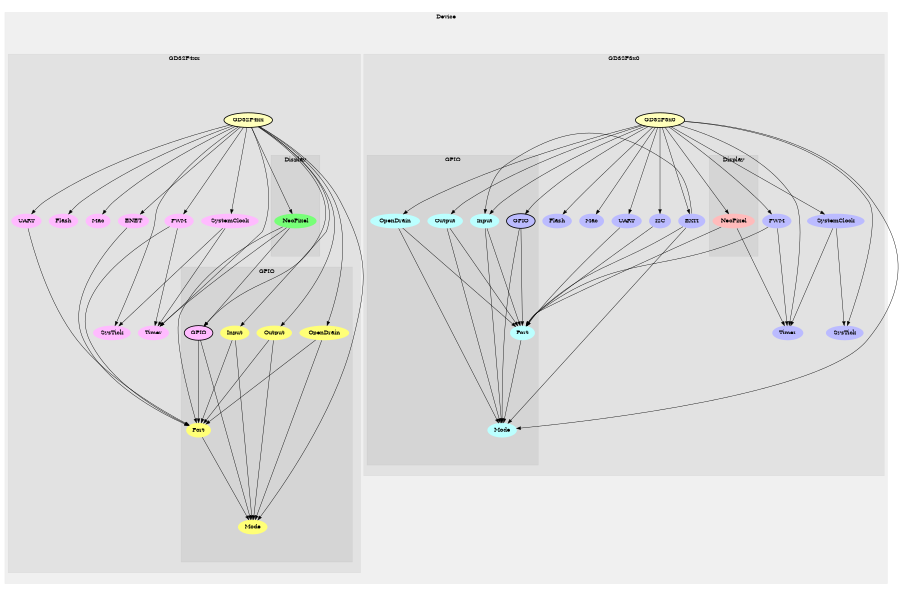 digraph G {
size="6,4";
ratio="fill";
subgraph cluster_0 {
label="Device";
color="#0000000F";
style="filled";
subgraph cluster_1 {
label="GD32F3x0";
color="#0000000F";
style="filled";
u32[label="GD32F3x0",style="filled,bold",fillcolor="#ffffbb"];
u16[label="UART",style="filled",fillcolor="#bbbbff",penwidth="0"];
u17[label="Flash",style="filled",fillcolor="#bbbbff",penwidth="0"];
u19[label="Mac",style="filled",fillcolor="#bbbbff",penwidth="0"];
u20[label="SysTick",style="filled",fillcolor="#bbbbff",penwidth="0"];
u21[label="EXTI",style="filled",fillcolor="#bbbbff",penwidth="0"];
u22[label="PWM",style="filled",fillcolor="#bbbbff",penwidth="0"];
u23[label="SystemClock",style="filled",fillcolor="#bbbbff",penwidth="0"];
u30[label="I2C",style="filled",fillcolor="#bbbbff",penwidth="0"];
u31[label="Timer",style="filled",fillcolor="#bbbbff",penwidth="0"];
subgraph cluster_2 {
label="Display";
color="#0000000F";
style="filled";
u24[label="NeoPixel",style="filled",fillcolor="#ffbbbb",penwidth="0"];

}
subgraph cluster_3 {
label="GPIO";
color="#0000000F";
style="filled";
u18[label="GPIO",style="filled,bold",fillcolor="#bbbbff"];
u25[label="Input",style="filled",fillcolor="#bbffff",penwidth="0"];
u26[label="Mode",style="filled",fillcolor="#bbffff",penwidth="0"];
u27[label="Output",style="filled",fillcolor="#bbffff",penwidth="0"];
u28[label="OpenDrain",style="filled",fillcolor="#bbffff",penwidth="0"];
u29[label="Port",style="filled",fillcolor="#bbffff",penwidth="0"];

}

}
subgraph cluster_4 {
label="GD32F4xx";
color="#0000000F";
style="filled";
u0[label="GD32F4xx",style="filled,bold",fillcolor="#ffffbb"];
u1[label="UART",style="filled",fillcolor="#ffbbff",penwidth="0"];
u2[label="Flash",style="filled",fillcolor="#ffbbff",penwidth="0"];
u4[label="Mac",style="filled",fillcolor="#ffbbff",penwidth="0"];
u5[label="ENET",style="filled",fillcolor="#ffbbff",penwidth="0"];
u6[label="SysTick",style="filled",fillcolor="#ffbbff",penwidth="0"];
u7[label="PWM",style="filled",fillcolor="#ffbbff",penwidth="0"];
u8[label="SystemClock",style="filled",fillcolor="#ffbbff",penwidth="0"];
u15[label="Timer",style="filled",fillcolor="#ffbbff",penwidth="0"];
subgraph cluster_5 {
label="Display";
color="#0000000F";
style="filled";
u9[label="NeoPixel",style="filled",fillcolor="#77ff77",penwidth="0"];

}
subgraph cluster_6 {
label="GPIO";
color="#0000000F";
style="filled";
u3[label="GPIO",style="filled,bold",fillcolor="#ffbbff"];
u10[label="Input",style="filled",fillcolor="#ffff77",penwidth="0"];
u11[label="Mode",style="filled",fillcolor="#ffff77",penwidth="0"];
u12[label="Output",style="filled",fillcolor="#ffff77",penwidth="0"];
u13[label="OpenDrain",style="filled",fillcolor="#ffff77",penwidth="0"];
u14[label="Port",style="filled",fillcolor="#ffff77",penwidth="0"];

}

}

}
u0 -> u1;
u0 -> u2;
u0 -> u3;
u0 -> u4;
u0 -> u5;
u0 -> u6;
u0 -> u7;
u0 -> u8;
u0 -> u9;
u0 -> u10;
u0 -> u11;
u0 -> u12;
u0 -> u13;
u0 -> u15;
u1 -> u14;
u3 -> u11;
u3 -> u14;
u5 -> u14;
u7 -> u14;
u7 -> u15;
u8 -> u6;
u8 -> u15;
u9 -> u3;
u9 -> u14;
u9 -> u15;
u10 -> u11;
u10 -> u14;
u12 -> u11;
u12 -> u14;
u13 -> u11;
u13 -> u14;
u14 -> u11;
u16 -> u29;
u18 -> u26;
u18 -> u29;
u21 -> u25;
u21 -> u26;
u21 -> u29;
u22 -> u29;
u22 -> u31;
u23 -> u20;
u23 -> u31;
u24 -> u29;
u24 -> u31;
u25 -> u26;
u25 -> u29;
u27 -> u26;
u27 -> u29;
u28 -> u26;
u28 -> u29;
u29 -> u26;
u30 -> u29;
u32 -> u16;
u32 -> u17;
u32 -> u18;
u32 -> u19;
u32 -> u20;
u32 -> u21;
u32 -> u22;
u32 -> u23;
u32 -> u24;
u32 -> u25;
u32 -> u26;
u32 -> u27;
u32 -> u28;
u32 -> u30;
u32 -> u31;

}
